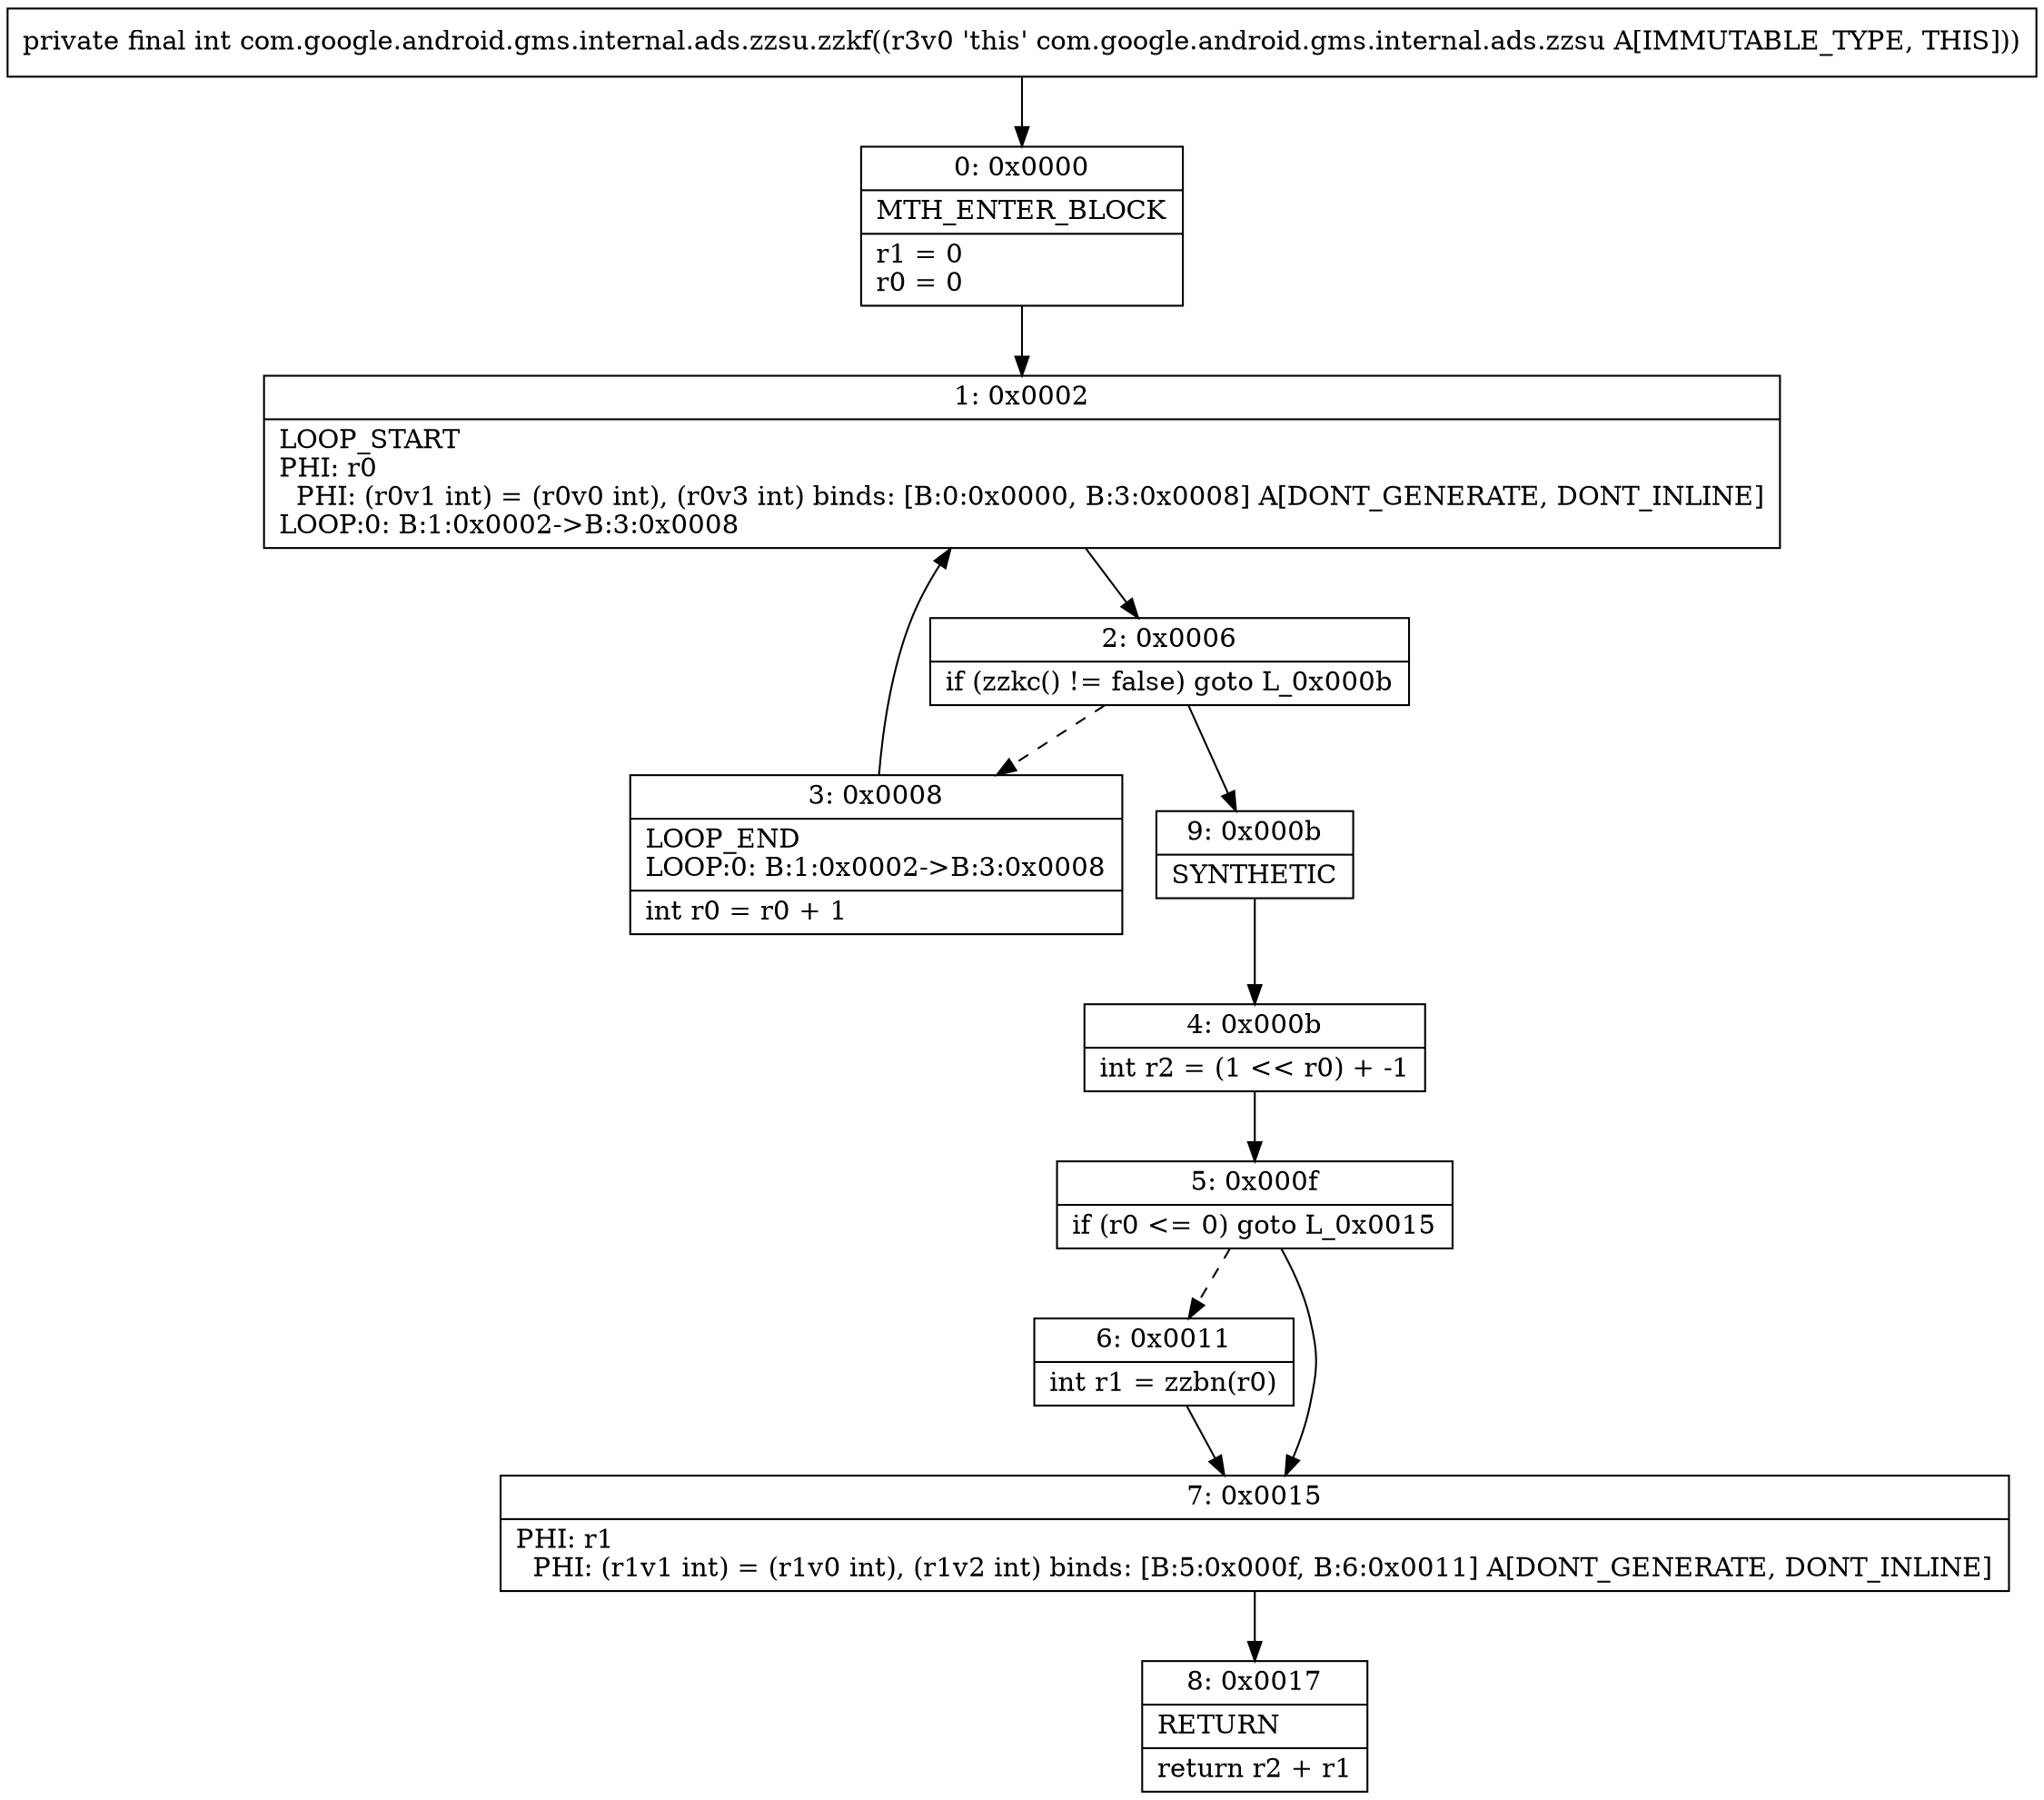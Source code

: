 digraph "CFG forcom.google.android.gms.internal.ads.zzsu.zzkf()I" {
Node_0 [shape=record,label="{0\:\ 0x0000|MTH_ENTER_BLOCK\l|r1 = 0\lr0 = 0\l}"];
Node_1 [shape=record,label="{1\:\ 0x0002|LOOP_START\lPHI: r0 \l  PHI: (r0v1 int) = (r0v0 int), (r0v3 int) binds: [B:0:0x0000, B:3:0x0008] A[DONT_GENERATE, DONT_INLINE]\lLOOP:0: B:1:0x0002\-\>B:3:0x0008\l}"];
Node_2 [shape=record,label="{2\:\ 0x0006|if (zzkc() != false) goto L_0x000b\l}"];
Node_3 [shape=record,label="{3\:\ 0x0008|LOOP_END\lLOOP:0: B:1:0x0002\-\>B:3:0x0008\l|int r0 = r0 + 1\l}"];
Node_4 [shape=record,label="{4\:\ 0x000b|int r2 = (1 \<\< r0) + \-1\l}"];
Node_5 [shape=record,label="{5\:\ 0x000f|if (r0 \<= 0) goto L_0x0015\l}"];
Node_6 [shape=record,label="{6\:\ 0x0011|int r1 = zzbn(r0)\l}"];
Node_7 [shape=record,label="{7\:\ 0x0015|PHI: r1 \l  PHI: (r1v1 int) = (r1v0 int), (r1v2 int) binds: [B:5:0x000f, B:6:0x0011] A[DONT_GENERATE, DONT_INLINE]\l}"];
Node_8 [shape=record,label="{8\:\ 0x0017|RETURN\l|return r2 + r1\l}"];
Node_9 [shape=record,label="{9\:\ 0x000b|SYNTHETIC\l}"];
MethodNode[shape=record,label="{private final int com.google.android.gms.internal.ads.zzsu.zzkf((r3v0 'this' com.google.android.gms.internal.ads.zzsu A[IMMUTABLE_TYPE, THIS])) }"];
MethodNode -> Node_0;
Node_0 -> Node_1;
Node_1 -> Node_2;
Node_2 -> Node_3[style=dashed];
Node_2 -> Node_9;
Node_3 -> Node_1;
Node_4 -> Node_5;
Node_5 -> Node_6[style=dashed];
Node_5 -> Node_7;
Node_6 -> Node_7;
Node_7 -> Node_8;
Node_9 -> Node_4;
}

